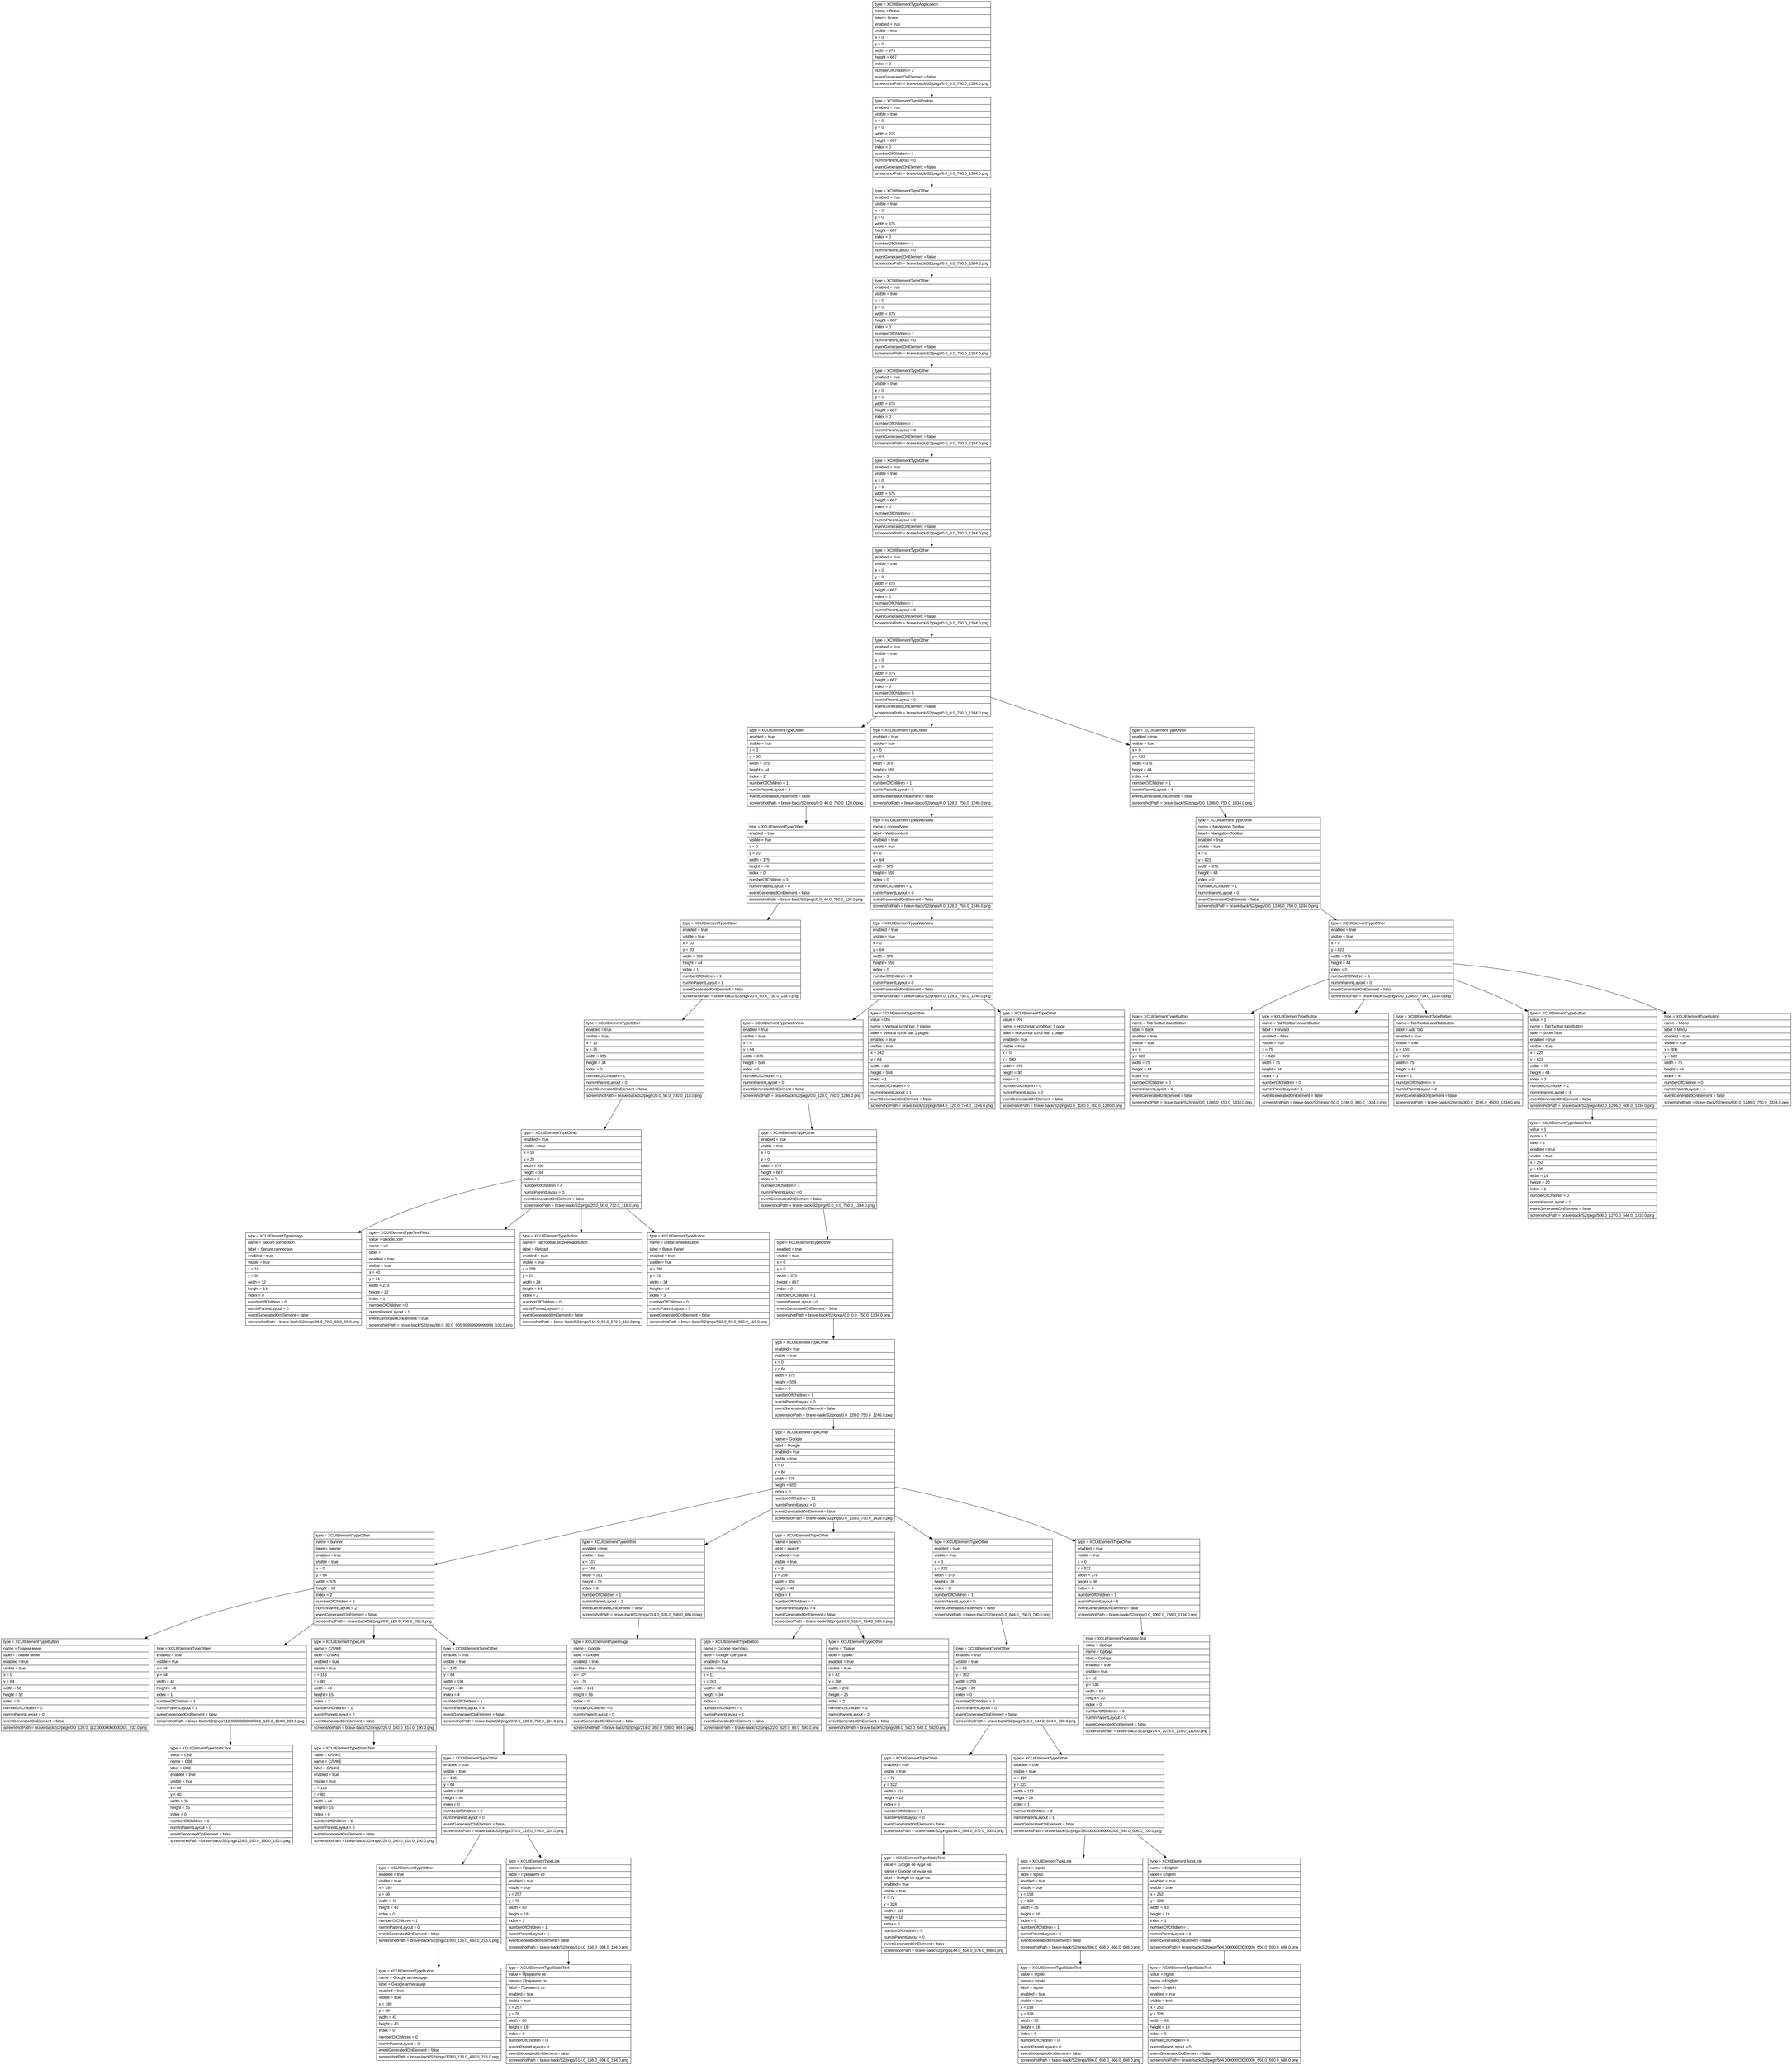 digraph Layout {

	node [shape=record fontname=Arial];

	0	[label="{type = XCUIElementTypeApplication\l|name = Brave\l|label = Brave\l|enabled = true\l|visible = true\l|x = 0\l|y = 0\l|width = 375\l|height = 667\l|index = 0\l|numberOfChildren = 2\l|eventGeneratedOnElement = false \l|screenshotPath = brave-back/S2/pngs/0.0_0.0_750.0_1334.0.png\l}"]
	1	[label="{type = XCUIElementTypeWindow\l|enabled = true\l|visible = true\l|x = 0\l|y = 0\l|width = 375\l|height = 667\l|index = 0\l|numberOfChildren = 1\l|numInParentLayout = 0\l|eventGeneratedOnElement = false \l|screenshotPath = brave-back/S2/pngs/0.0_0.0_750.0_1334.0.png\l}"]
	2	[label="{type = XCUIElementTypeOther\l|enabled = true\l|visible = true\l|x = 0\l|y = 0\l|width = 375\l|height = 667\l|index = 0\l|numberOfChildren = 1\l|numInParentLayout = 0\l|eventGeneratedOnElement = false \l|screenshotPath = brave-back/S2/pngs/0.0_0.0_750.0_1334.0.png\l}"]
	3	[label="{type = XCUIElementTypeOther\l|enabled = true\l|visible = true\l|x = 0\l|y = 0\l|width = 375\l|height = 667\l|index = 0\l|numberOfChildren = 1\l|numInParentLayout = 0\l|eventGeneratedOnElement = false \l|screenshotPath = brave-back/S2/pngs/0.0_0.0_750.0_1334.0.png\l}"]
	4	[label="{type = XCUIElementTypeOther\l|enabled = true\l|visible = true\l|x = 0\l|y = 0\l|width = 375\l|height = 667\l|index = 0\l|numberOfChildren = 1\l|numInParentLayout = 0\l|eventGeneratedOnElement = false \l|screenshotPath = brave-back/S2/pngs/0.0_0.0_750.0_1334.0.png\l}"]
	5	[label="{type = XCUIElementTypeOther\l|enabled = true\l|visible = true\l|x = 0\l|y = 0\l|width = 375\l|height = 667\l|index = 0\l|numberOfChildren = 1\l|numInParentLayout = 0\l|eventGeneratedOnElement = false \l|screenshotPath = brave-back/S2/pngs/0.0_0.0_750.0_1334.0.png\l}"]
	6	[label="{type = XCUIElementTypeOther\l|enabled = true\l|visible = true\l|x = 0\l|y = 0\l|width = 375\l|height = 667\l|index = 0\l|numberOfChildren = 1\l|numInParentLayout = 0\l|eventGeneratedOnElement = false \l|screenshotPath = brave-back/S2/pngs/0.0_0.0_750.0_1334.0.png\l}"]
	7	[label="{type = XCUIElementTypeOther\l|enabled = true\l|visible = true\l|x = 0\l|y = 0\l|width = 375\l|height = 667\l|index = 0\l|numberOfChildren = 5\l|numInParentLayout = 0\l|eventGeneratedOnElement = false \l|screenshotPath = brave-back/S2/pngs/0.0_0.0_750.0_1334.0.png\l}"]
	8	[label="{type = XCUIElementTypeOther\l|enabled = true\l|visible = true\l|x = 0\l|y = 20\l|width = 375\l|height = 44\l|index = 2\l|numberOfChildren = 1\l|numInParentLayout = 2\l|eventGeneratedOnElement = false \l|screenshotPath = brave-back/S2/pngs/0.0_40.0_750.0_128.0.png\l}"]
	9	[label="{type = XCUIElementTypeOther\l|enabled = true\l|visible = true\l|x = 0\l|y = 64\l|width = 375\l|height = 559\l|index = 3\l|numberOfChildren = 1\l|numInParentLayout = 3\l|eventGeneratedOnElement = false \l|screenshotPath = brave-back/S2/pngs/0.0_128.0_750.0_1246.0.png\l}"]
	10	[label="{type = XCUIElementTypeOther\l|enabled = true\l|visible = true\l|x = 0\l|y = 623\l|width = 375\l|height = 44\l|index = 4\l|numberOfChildren = 1\l|numInParentLayout = 4\l|eventGeneratedOnElement = false \l|screenshotPath = brave-back/S2/pngs/0.0_1246.0_750.0_1334.0.png\l}"]
	11	[label="{type = XCUIElementTypeOther\l|enabled = true\l|visible = true\l|x = 0\l|y = 20\l|width = 375\l|height = 44\l|index = 0\l|numberOfChildren = 3\l|numInParentLayout = 0\l|eventGeneratedOnElement = false \l|screenshotPath = brave-back/S2/pngs/0.0_40.0_750.0_128.0.png\l}"]
	12	[label="{type = XCUIElementTypeWebView\l|name = contentView\l|label = Web content\l|enabled = true\l|visible = true\l|x = 0\l|y = 64\l|width = 375\l|height = 559\l|index = 0\l|numberOfChildren = 1\l|numInParentLayout = 0\l|eventGeneratedOnElement = false \l|screenshotPath = brave-back/S2/pngs/0.0_128.0_750.0_1246.0.png\l}"]
	13	[label="{type = XCUIElementTypeOther\l|name = Navigation Toolbar\l|label = Navigation Toolbar\l|enabled = true\l|visible = true\l|x = 0\l|y = 623\l|width = 375\l|height = 44\l|index = 0\l|numberOfChildren = 1\l|numInParentLayout = 0\l|eventGeneratedOnElement = false \l|screenshotPath = brave-back/S2/pngs/0.0_1246.0_750.0_1334.0.png\l}"]
	14	[label="{type = XCUIElementTypeOther\l|enabled = true\l|visible = true\l|x = 10\l|y = 20\l|width = 355\l|height = 44\l|index = 1\l|numberOfChildren = 1\l|numInParentLayout = 1\l|eventGeneratedOnElement = false \l|screenshotPath = brave-back/S2/pngs/20.0_40.0_730.0_128.0.png\l}"]
	15	[label="{type = XCUIElementTypeWebView\l|enabled = true\l|visible = true\l|x = 0\l|y = 64\l|width = 375\l|height = 559\l|index = 0\l|numberOfChildren = 3\l|numInParentLayout = 0\l|eventGeneratedOnElement = false \l|screenshotPath = brave-back/S2/pngs/0.0_128.0_750.0_1246.0.png\l}"]
	16	[label="{type = XCUIElementTypeOther\l|enabled = true\l|visible = true\l|x = 0\l|y = 623\l|width = 375\l|height = 44\l|index = 0\l|numberOfChildren = 5\l|numInParentLayout = 0\l|eventGeneratedOnElement = false \l|screenshotPath = brave-back/S2/pngs/0.0_1246.0_750.0_1334.0.png\l}"]
	17	[label="{type = XCUIElementTypeOther\l|enabled = true\l|visible = true\l|x = 10\l|y = 25\l|width = 355\l|height = 34\l|index = 0\l|numberOfChildren = 1\l|numInParentLayout = 0\l|eventGeneratedOnElement = false \l|screenshotPath = brave-back/S2/pngs/20.0_50.0_730.0_118.0.png\l}"]
	18	[label="{type = XCUIElementTypeWebView\l|enabled = true\l|visible = true\l|x = 0\l|y = 64\l|width = 375\l|height = 559\l|index = 0\l|numberOfChildren = 1\l|numInParentLayout = 0\l|eventGeneratedOnElement = false \l|screenshotPath = brave-back/S2/pngs/0.0_128.0_750.0_1246.0.png\l}"]
	19	[label="{type = XCUIElementTypeOther\l|value = 0%\l|name = Vertical scroll bar, 2 pages\l|label = Vertical scroll bar, 2 pages\l|enabled = true\l|visible = true\l|x = 342\l|y = 64\l|width = 30\l|height = 559\l|index = 1\l|numberOfChildren = 0\l|numInParentLayout = 1\l|eventGeneratedOnElement = false \l|screenshotPath = brave-back/S2/pngs/684.0_128.0_744.0_1246.0.png\l}"]
	20	[label="{type = XCUIElementTypeOther\l|value = 0%\l|name = Horizontal scroll bar, 1 page\l|label = Horizontal scroll bar, 1 page\l|enabled = true\l|visible = true\l|x = 0\l|y = 590\l|width = 375\l|height = 30\l|index = 2\l|numberOfChildren = 0\l|numInParentLayout = 2\l|eventGeneratedOnElement = false \l|screenshotPath = brave-back/S2/pngs/0.0_1180.0_750.0_1240.0.png\l}"]
	21	[label="{type = XCUIElementTypeButton\l|name = TabToolbar.backButton\l|label = Back\l|enabled = true\l|visible = true\l|x = 0\l|y = 623\l|width = 75\l|height = 44\l|index = 0\l|numberOfChildren = 0\l|numInParentLayout = 0\l|eventGeneratedOnElement = false \l|screenshotPath = brave-back/S2/pngs/0.0_1246.0_150.0_1334.0.png\l}"]
	22	[label="{type = XCUIElementTypeButton\l|name = TabToolbar.forwardButton\l|label = Forward\l|enabled = false\l|visible = true\l|x = 75\l|y = 623\l|width = 75\l|height = 44\l|index = 1\l|numberOfChildren = 0\l|numInParentLayout = 1\l|eventGeneratedOnElement = false \l|screenshotPath = brave-back/S2/pngs/150.0_1246.0_300.0_1334.0.png\l}"]
	23	[label="{type = XCUIElementTypeButton\l|name = TabToolbar.addTabButton\l|label = Add Tab\l|enabled = true\l|visible = true\l|x = 150\l|y = 623\l|width = 75\l|height = 44\l|index = 2\l|numberOfChildren = 0\l|numInParentLayout = 2\l|eventGeneratedOnElement = false \l|screenshotPath = brave-back/S2/pngs/300.0_1246.0_450.0_1334.0.png\l}"]
	24	[label="{type = XCUIElementTypeButton\l|value = 1\l|name = TabToolbar.tabsButton\l|label = Show Tabs\l|enabled = true\l|visible = true\l|x = 225\l|y = 623\l|width = 75\l|height = 44\l|index = 3\l|numberOfChildren = 2\l|numInParentLayout = 3\l|eventGeneratedOnElement = false \l|screenshotPath = brave-back/S2/pngs/450.0_1246.0_600.0_1334.0.png\l}"]
	25	[label="{type = XCUIElementTypeButton\l|name = Menu\l|label = Menu\l|enabled = true\l|visible = true\l|x = 300\l|y = 623\l|width = 75\l|height = 44\l|index = 4\l|numberOfChildren = 0\l|numInParentLayout = 4\l|eventGeneratedOnElement = false \l|screenshotPath = brave-back/S2/pngs/600.0_1246.0_750.0_1334.0.png\l}"]
	26	[label="{type = XCUIElementTypeOther\l|enabled = true\l|visible = true\l|x = 10\l|y = 25\l|width = 355\l|height = 34\l|index = 0\l|numberOfChildren = 4\l|numInParentLayout = 0\l|eventGeneratedOnElement = false \l|screenshotPath = brave-back/S2/pngs/20.0_50.0_730.0_118.0.png\l}"]
	27	[label="{type = XCUIElementTypeOther\l|enabled = true\l|visible = true\l|x = 0\l|y = 0\l|width = 375\l|height = 667\l|index = 0\l|numberOfChildren = 1\l|numInParentLayout = 0\l|eventGeneratedOnElement = false \l|screenshotPath = brave-back/S2/pngs/0.0_0.0_750.0_1334.0.png\l}"]
	28	[label="{type = XCUIElementTypeStaticText\l|value = 1\l|name = 1\l|label = 1\l|enabled = true\l|visible = true\l|x = 253\l|y = 635\l|width = 19\l|height = 20\l|index = 1\l|numberOfChildren = 0\l|numInParentLayout = 1\l|eventGeneratedOnElement = false \l|screenshotPath = brave-back/S2/pngs/506.0_1270.0_544.0_1310.0.png\l}"]
	29	[label="{type = XCUIElementTypeImage\l|name = Secure connection\l|label = Secure connection\l|enabled = true\l|visible = true\l|x = 18\l|y = 35\l|width = 12\l|height = 14\l|index = 0\l|numberOfChildren = 0\l|numInParentLayout = 0\l|eventGeneratedOnElement = false \l|screenshotPath = brave-back/S2/pngs/36.0_70.0_60.0_98.0.png\l}"]
	30	[label="{type = XCUIElementTypeTextField\l|value = google.com\l|name = url\l|label = \l|enabled = true\l|visible = true\l|x = 40\l|y = 31\l|width = 213\l|height = 22\l|index = 1\l|numberOfChildren = 0\l|numInParentLayout = 1\l|eventGeneratedOnElement = true \l|screenshotPath = brave-back/S2/pngs/80.0_62.0_505.99999999999994_106.0.png\l}"]
	31	[label="{type = XCUIElementTypeButton\l|name = TabToolbar.stopReloadButton\l|label = Reload\l|enabled = true\l|visible = true\l|x = 258\l|y = 25\l|width = 28\l|height = 34\l|index = 2\l|numberOfChildren = 0\l|numInParentLayout = 2\l|eventGeneratedOnElement = false \l|screenshotPath = brave-back/S2/pngs/516.0_50.0_572.0_118.0.png\l}"]
	32	[label="{type = XCUIElementTypeButton\l|name = urlBar-shieldsButton\l|label = Brave Panel\l|enabled = true\l|visible = true\l|x = 291\l|y = 25\l|width = 34\l|height = 34\l|index = 3\l|numberOfChildren = 0\l|numInParentLayout = 3\l|eventGeneratedOnElement = false \l|screenshotPath = brave-back/S2/pngs/582.0_50.0_650.0_118.0.png\l}"]
	33	[label="{type = XCUIElementTypeOther\l|enabled = true\l|visible = true\l|x = 0\l|y = 0\l|width = 375\l|height = 667\l|index = 0\l|numberOfChildren = 1\l|numInParentLayout = 0\l|eventGeneratedOnElement = false \l|screenshotPath = brave-back/S2/pngs/0.0_0.0_750.0_1334.0.png\l}"]
	34	[label="{type = XCUIElementTypeOther\l|enabled = true\l|visible = true\l|x = 0\l|y = 64\l|width = 375\l|height = 559\l|index = 0\l|numberOfChildren = 1\l|numInParentLayout = 0\l|eventGeneratedOnElement = false \l|screenshotPath = brave-back/S2/pngs/0.0_128.0_750.0_1246.0.png\l}"]
	35	[label="{type = XCUIElementTypeOther\l|name = Google\l|label = Google\l|enabled = true\l|visible = true\l|x = 0\l|y = 64\l|width = 375\l|height = 650\l|index = 0\l|numberOfChildren = 11\l|numInParentLayout = 0\l|eventGeneratedOnElement = false \l|screenshotPath = brave-back/S2/pngs/0.0_128.0_750.0_1428.0.png\l}"]
	36	[label="{type = XCUIElementTypeOther\l|name = banner\l|label = banner\l|enabled = true\l|visible = true\l|x = 0\l|y = 64\l|width = 375\l|height = 52\l|index = 2\l|numberOfChildren = 5\l|numInParentLayout = 2\l|eventGeneratedOnElement = false \l|screenshotPath = brave-back/S2/pngs/0.0_128.0_750.0_232.0.png\l}"]
	37	[label="{type = XCUIElementTypeOther\l|enabled = true\l|visible = true\l|x = 107\l|y = 168\l|width = 161\l|height = 75\l|index = 3\l|numberOfChildren = 1\l|numInParentLayout = 3\l|eventGeneratedOnElement = false \l|screenshotPath = brave-back/S2/pngs/214.0_336.0_536.0_486.0.png\l}"]
	38	[label="{type = XCUIElementTypeOther\l|name = search\l|label = search\l|enabled = true\l|visible = true\l|x = 8\l|y = 258\l|width = 359\l|height = 40\l|index = 4\l|numberOfChildren = 4\l|numInParentLayout = 4\l|eventGeneratedOnElement = false \l|screenshotPath = brave-back/S2/pngs/16.0_516.0_734.0_596.0.png\l}"]
	39	[label="{type = XCUIElementTypeOther\l|enabled = true\l|visible = true\l|x = 0\l|y = 322\l|width = 375\l|height = 28\l|index = 5\l|numberOfChildren = 1\l|numInParentLayout = 5\l|eventGeneratedOnElement = false \l|screenshotPath = brave-back/S2/pngs/0.0_644.0_750.0_700.0.png\l}"]
	40	[label="{type = XCUIElementTypeOther\l|enabled = true\l|visible = true\l|x = 0\l|y = 531\l|width = 378\l|height = 36\l|index = 6\l|numberOfChildren = 1\l|numInParentLayout = 6\l|eventGeneratedOnElement = false \l|screenshotPath = brave-back/S2/pngs/0.0_1062.0_756.0_1134.0.png\l}"]
	41	[label="{type = XCUIElementTypeButton\l|name = Главни мени\l|label = Главни мени\l|enabled = true\l|visible = true\l|x = 0\l|y = 64\l|width = 56\l|height = 52\l|index = 0\l|numberOfChildren = 0\l|numInParentLayout = 0\l|eventGeneratedOnElement = false \l|screenshotPath = brave-back/S2/pngs/0.0_128.0_112.00000000000001_232.0.png\l}"]
	42	[label="{type = XCUIElementTypeOther\l|enabled = true\l|visible = true\l|x = 56\l|y = 64\l|width = 41\l|height = 48\l|index = 1\l|numberOfChildren = 1\l|numInParentLayout = 1\l|eventGeneratedOnElement = false \l|screenshotPath = brave-back/S2/pngs/112.00000000000001_128.0_194.0_224.0.png\l}"]
	43	[label="{type = XCUIElementTypeLink\l|name = СЛИКЕ\l|label = СЛИКЕ\l|enabled = true\l|visible = true\l|x = 113\l|y = 80\l|width = 44\l|height = 15\l|index = 2\l|numberOfChildren = 1\l|numInParentLayout = 2\l|eventGeneratedOnElement = false \l|screenshotPath = brave-back/S2/pngs/226.0_160.0_314.0_190.0.png\l}"]
	44	[label="{type = XCUIElementTypeOther\l|enabled = true\l|visible = true\l|x = 185\l|y = 64\l|width = 191\l|height = 48\l|index = 4\l|numberOfChildren = 1\l|numInParentLayout = 4\l|eventGeneratedOnElement = false \l|screenshotPath = brave-back/S2/pngs/370.0_128.0_752.0_224.0.png\l}"]
	45	[label="{type = XCUIElementTypeImage\l|name = Google\l|label = Google\l|enabled = true\l|visible = true\l|x = 107\l|y = 176\l|width = 161\l|height = 56\l|index = 0\l|numberOfChildren = 0\l|numInParentLayout = 0\l|eventGeneratedOnElement = false \l|screenshotPath = brave-back/S2/pngs/214.0_352.0_536.0_464.0.png\l}"]
	46	[label="{type = XCUIElementTypeButton\l|name = Google претрага\l|label = Google претрага\l|enabled = true\l|visible = true\l|x = 11\l|y = 261\l|width = 32\l|height = 34\l|index = 1\l|numberOfChildren = 0\l|numInParentLayout = 1\l|eventGeneratedOnElement = false \l|screenshotPath = brave-back/S2/pngs/22.0_522.0_86.0_590.0.png\l}"]
	47	[label="{type = XCUIElementTypeOther\l|name = Тражи\l|label = Тражи\l|enabled = true\l|visible = true\l|x = 42\l|y = 266\l|width = 279\l|height = 25\l|index = 2\l|numberOfChildren = 0\l|numInParentLayout = 2\l|eventGeneratedOnElement = false \l|screenshotPath = brave-back/S2/pngs/84.0_532.0_642.0_582.0.png\l}"]
	48	[label="{type = XCUIElementTypeOther\l|enabled = true\l|visible = true\l|x = 58\l|y = 322\l|width = 259\l|height = 28\l|index = 0\l|numberOfChildren = 2\l|numInParentLayout = 0\l|eventGeneratedOnElement = false \l|screenshotPath = brave-back/S2/pngs/116.0_644.0_634.0_700.0.png\l}"]
	49	[label="{type = XCUIElementTypeStaticText\l|value = Србија\l|name = Србија\l|label = Србија\l|enabled = true\l|visible = true\l|x = 12\l|y = 538\l|width = 52\l|height = 20\l|index = 0\l|numberOfChildren = 0\l|numInParentLayout = 0\l|eventGeneratedOnElement = false \l|screenshotPath = brave-back/S2/pngs/24.0_1076.0_128.0_1116.0.png\l}"]
	50	[label="{type = XCUIElementTypeStaticText\l|value = СВЕ\l|name = СВЕ\l|label = СВЕ\l|enabled = true\l|visible = true\l|x = 64\l|y = 80\l|width = 26\l|height = 15\l|index = 0\l|numberOfChildren = 0\l|numInParentLayout = 0\l|eventGeneratedOnElement = false \l|screenshotPath = brave-back/S2/pngs/128.0_160.0_180.0_190.0.png\l}"]
	51	[label="{type = XCUIElementTypeStaticText\l|value = СЛИКЕ\l|name = СЛИКЕ\l|label = СЛИКЕ\l|enabled = true\l|visible = true\l|x = 113\l|y = 80\l|width = 44\l|height = 15\l|index = 0\l|numberOfChildren = 0\l|numInParentLayout = 0\l|eventGeneratedOnElement = false \l|screenshotPath = brave-back/S2/pngs/226.0_160.0_314.0_190.0.png\l}"]
	52	[label="{type = XCUIElementTypeOther\l|enabled = true\l|visible = true\l|x = 185\l|y = 64\l|width = 187\l|height = 48\l|index = 0\l|numberOfChildren = 2\l|numInParentLayout = 0\l|eventGeneratedOnElement = false \l|screenshotPath = brave-back/S2/pngs/370.0_128.0_744.0_224.0.png\l}"]
	53	[label="{type = XCUIElementTypeOther\l|enabled = true\l|visible = true\l|x = 72\l|y = 322\l|width = 114\l|height = 28\l|index = 0\l|numberOfChildren = 1\l|numInParentLayout = 0\l|eventGeneratedOnElement = false \l|screenshotPath = brave-back/S2/pngs/144.0_644.0_372.0_700.0.png\l}"]
	54	[label="{type = XCUIElementTypeOther\l|enabled = true\l|visible = true\l|x = 190\l|y = 322\l|width = 113\l|height = 28\l|index = 1\l|numberOfChildren = 2\l|numInParentLayout = 1\l|eventGeneratedOnElement = false \l|screenshotPath = brave-back/S2/pngs/380.00000000000006_644.0_606.0_700.0.png\l}"]
	55	[label="{type = XCUIElementTypeOther\l|enabled = true\l|visible = true\l|x = 189\l|y = 68\l|width = 41\l|height = 40\l|index = 0\l|numberOfChildren = 1\l|numInParentLayout = 0\l|eventGeneratedOnElement = false \l|screenshotPath = brave-back/S2/pngs/378.0_136.0_460.0_216.0.png\l}"]
	56	[label="{type = XCUIElementTypeLink\l|name = Пријавите се\l|label = Пријавите се\l|enabled = true\l|visible = true\l|x = 257\l|y = 78\l|width = 90\l|height = 19\l|index = 1\l|numberOfChildren = 1\l|numInParentLayout = 1\l|eventGeneratedOnElement = false \l|screenshotPath = brave-back/S2/pngs/514.0_156.0_694.0_194.0.png\l}"]
	57	[label="{type = XCUIElementTypeStaticText\l|value = Google се нуди на:\l|name = Google се нуди на:\l|label = Google се нуди на:\l|enabled = true\l|visible = true\l|x = 72\l|y = 328\l|width = 115\l|height = 16\l|index = 0\l|numberOfChildren = 0\l|numInParentLayout = 0\l|eventGeneratedOnElement = false \l|screenshotPath = brave-back/S2/pngs/144.0_656.0_374.0_688.0.png\l}"]
	58	[label="{type = XCUIElementTypeLink\l|name = srpski\l|label = srpski\l|enabled = true\l|visible = true\l|x = 198\l|y = 328\l|width = 35\l|height = 16\l|index = 0\l|numberOfChildren = 1\l|numInParentLayout = 0\l|eventGeneratedOnElement = false \l|screenshotPath = brave-back/S2/pngs/396.0_656.0_466.0_688.0.png\l}"]
	59	[label="{type = XCUIElementTypeLink\l|name = English\l|label = English\l|enabled = true\l|visible = true\l|x = 252\l|y = 328\l|width = 43\l|height = 16\l|index = 1\l|numberOfChildren = 1\l|numInParentLayout = 1\l|eventGeneratedOnElement = false \l|screenshotPath = brave-back/S2/pngs/504.00000000000006_656.0_590.0_688.0.png\l}"]
	60	[label="{type = XCUIElementTypeButton\l|name = Google апликације\l|label = Google апликације\l|enabled = true\l|visible = true\l|x = 189\l|y = 68\l|width = 41\l|height = 40\l|index = 0\l|numberOfChildren = 0\l|numInParentLayout = 0\l|eventGeneratedOnElement = false \l|screenshotPath = brave-back/S2/pngs/378.0_136.0_460.0_216.0.png\l}"]
	61	[label="{type = XCUIElementTypeStaticText\l|value = Пријавите се\l|name = Пријавите се\l|label = Пријавите се\l|enabled = true\l|visible = true\l|x = 257\l|y = 78\l|width = 90\l|height = 19\l|index = 0\l|numberOfChildren = 0\l|numInParentLayout = 0\l|eventGeneratedOnElement = false \l|screenshotPath = brave-back/S2/pngs/514.0_156.0_694.0_194.0.png\l}"]
	62	[label="{type = XCUIElementTypeStaticText\l|value = srpski\l|name = srpski\l|label = srpski\l|enabled = true\l|visible = true\l|x = 198\l|y = 328\l|width = 35\l|height = 16\l|index = 0\l|numberOfChildren = 0\l|numInParentLayout = 0\l|eventGeneratedOnElement = false \l|screenshotPath = brave-back/S2/pngs/396.0_656.0_466.0_688.0.png\l}"]
	63	[label="{type = XCUIElementTypeStaticText\l|value = nglish\l|name = English\l|label = English\l|enabled = true\l|visible = true\l|x = 252\l|y = 328\l|width = 43\l|height = 16\l|index = 0\l|numberOfChildren = 0\l|numInParentLayout = 0\l|eventGeneratedOnElement = false \l|screenshotPath = brave-back/S2/pngs/504.00000000000006_656.0_590.0_688.0.png\l}"]


	0 -> 1
	1 -> 2
	2 -> 3
	3 -> 4
	4 -> 5
	5 -> 6
	6 -> 7
	7 -> 8
	7 -> 9
	7 -> 10
	8 -> 11
	9 -> 12
	10 -> 13
	11 -> 14
	12 -> 15
	13 -> 16
	14 -> 17
	15 -> 18
	15 -> 19
	15 -> 20
	16 -> 21
	16 -> 22
	16 -> 23
	16 -> 24
	16 -> 25
	17 -> 26
	18 -> 27
	24 -> 28
	26 -> 29
	26 -> 30
	26 -> 31
	26 -> 32
	27 -> 33
	33 -> 34
	34 -> 35
	35 -> 36
	35 -> 37
	35 -> 38
	35 -> 39
	35 -> 40
	36 -> 41
	36 -> 42
	36 -> 43
	36 -> 44
	37 -> 45
	38 -> 46
	38 -> 47
	39 -> 48
	40 -> 49
	42 -> 50
	43 -> 51
	44 -> 52
	48 -> 53
	48 -> 54
	52 -> 55
	52 -> 56
	53 -> 57
	54 -> 58
	54 -> 59
	55 -> 60
	56 -> 61
	58 -> 62
	59 -> 63


}
